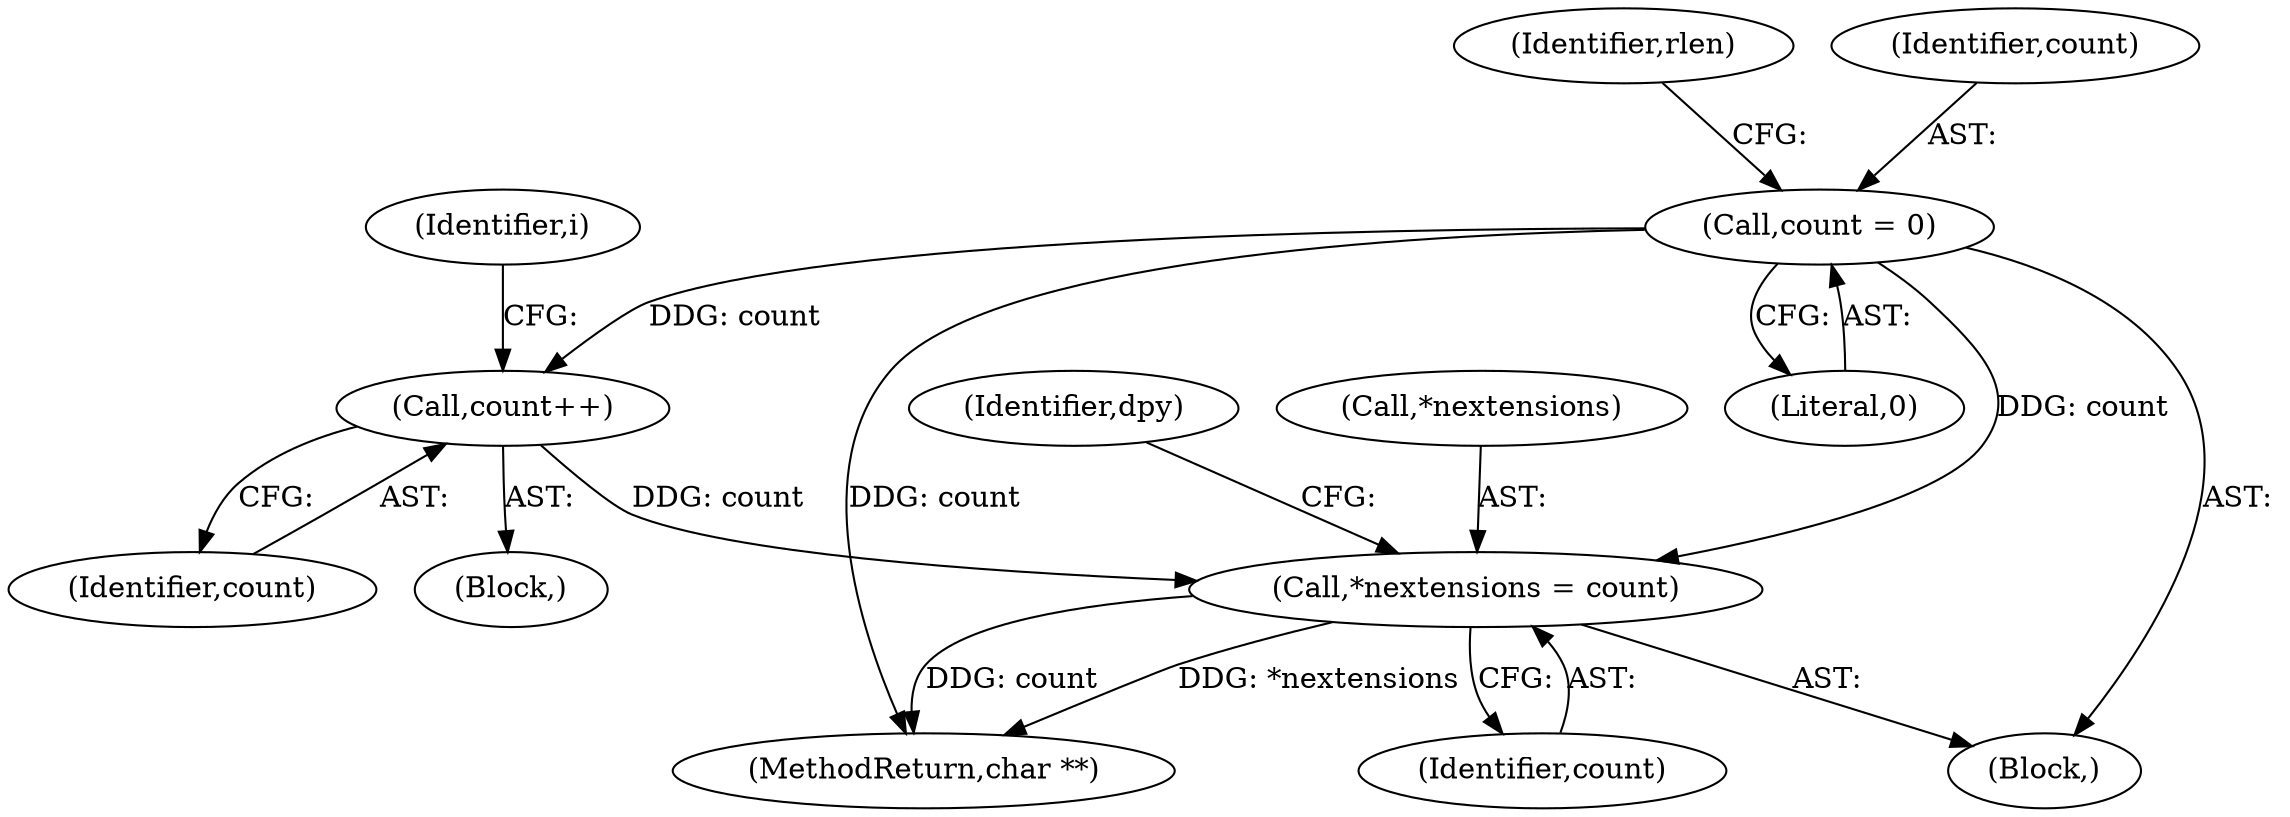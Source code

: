 digraph "0_libx11_dbf72805fd9d7b1846fe9a11b46f3994bfc27fea_0@pointer" {
"1000279" [label="(Call,*nextensions = count)"];
"1000121" [label="(Call,count = 0)"];
"1000271" [label="(Call,count++)"];
"1000129" [label="(Identifier,rlen)"];
"1000284" [label="(Identifier,dpy)"];
"1000288" [label="(MethodReturn,char **)"];
"1000272" [label="(Identifier,count)"];
"1000122" [label="(Identifier,count)"];
"1000282" [label="(Identifier,count)"];
"1000279" [label="(Call,*nextensions = count)"];
"1000271" [label="(Call,count++)"];
"1000250" [label="(Block,)"];
"1000121" [label="(Call,count = 0)"];
"1000242" [label="(Identifier,i)"];
"1000109" [label="(Block,)"];
"1000123" [label="(Literal,0)"];
"1000280" [label="(Call,*nextensions)"];
"1000279" -> "1000109"  [label="AST: "];
"1000279" -> "1000282"  [label="CFG: "];
"1000280" -> "1000279"  [label="AST: "];
"1000282" -> "1000279"  [label="AST: "];
"1000284" -> "1000279"  [label="CFG: "];
"1000279" -> "1000288"  [label="DDG: count"];
"1000279" -> "1000288"  [label="DDG: *nextensions"];
"1000121" -> "1000279"  [label="DDG: count"];
"1000271" -> "1000279"  [label="DDG: count"];
"1000121" -> "1000109"  [label="AST: "];
"1000121" -> "1000123"  [label="CFG: "];
"1000122" -> "1000121"  [label="AST: "];
"1000123" -> "1000121"  [label="AST: "];
"1000129" -> "1000121"  [label="CFG: "];
"1000121" -> "1000288"  [label="DDG: count"];
"1000121" -> "1000271"  [label="DDG: count"];
"1000271" -> "1000250"  [label="AST: "];
"1000271" -> "1000272"  [label="CFG: "];
"1000272" -> "1000271"  [label="AST: "];
"1000242" -> "1000271"  [label="CFG: "];
}
